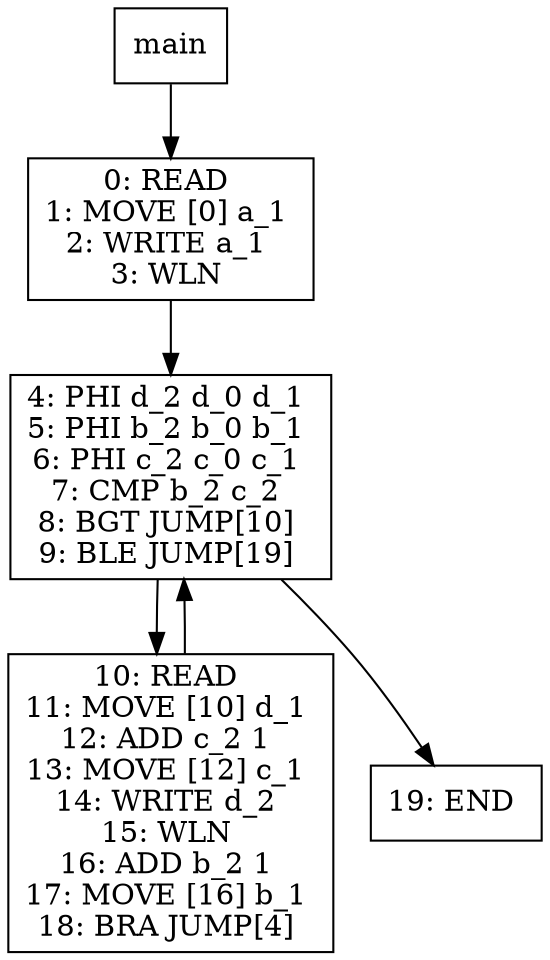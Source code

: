 digraph test031 {
node [shape=box]
1[label="main"]
1 -> 3
3[label="0: READ 
1: MOVE [0] a_1 
2: WRITE a_1 
3: WLN 
"]
3 -> 6
6[label="4: PHI d_2 d_0 d_1 
5: PHI b_2 b_0 b_1 
6: PHI c_2 c_0 c_1 
7: CMP b_2 c_2 
8: BGT JUMP[10] 
9: BLE JUMP[19] 
"]
6 -> 8
8[label="10: READ 
11: MOVE [10] d_1 
12: ADD c_2 1 
13: MOVE [12] c_1 
14: WRITE d_2 
15: WLN 
16: ADD b_2 1 
17: MOVE [16] b_1 
18: BRA JUMP[4] 
"]
8 -> 6
6 -> 13
13[label="19: END 
"]
}
